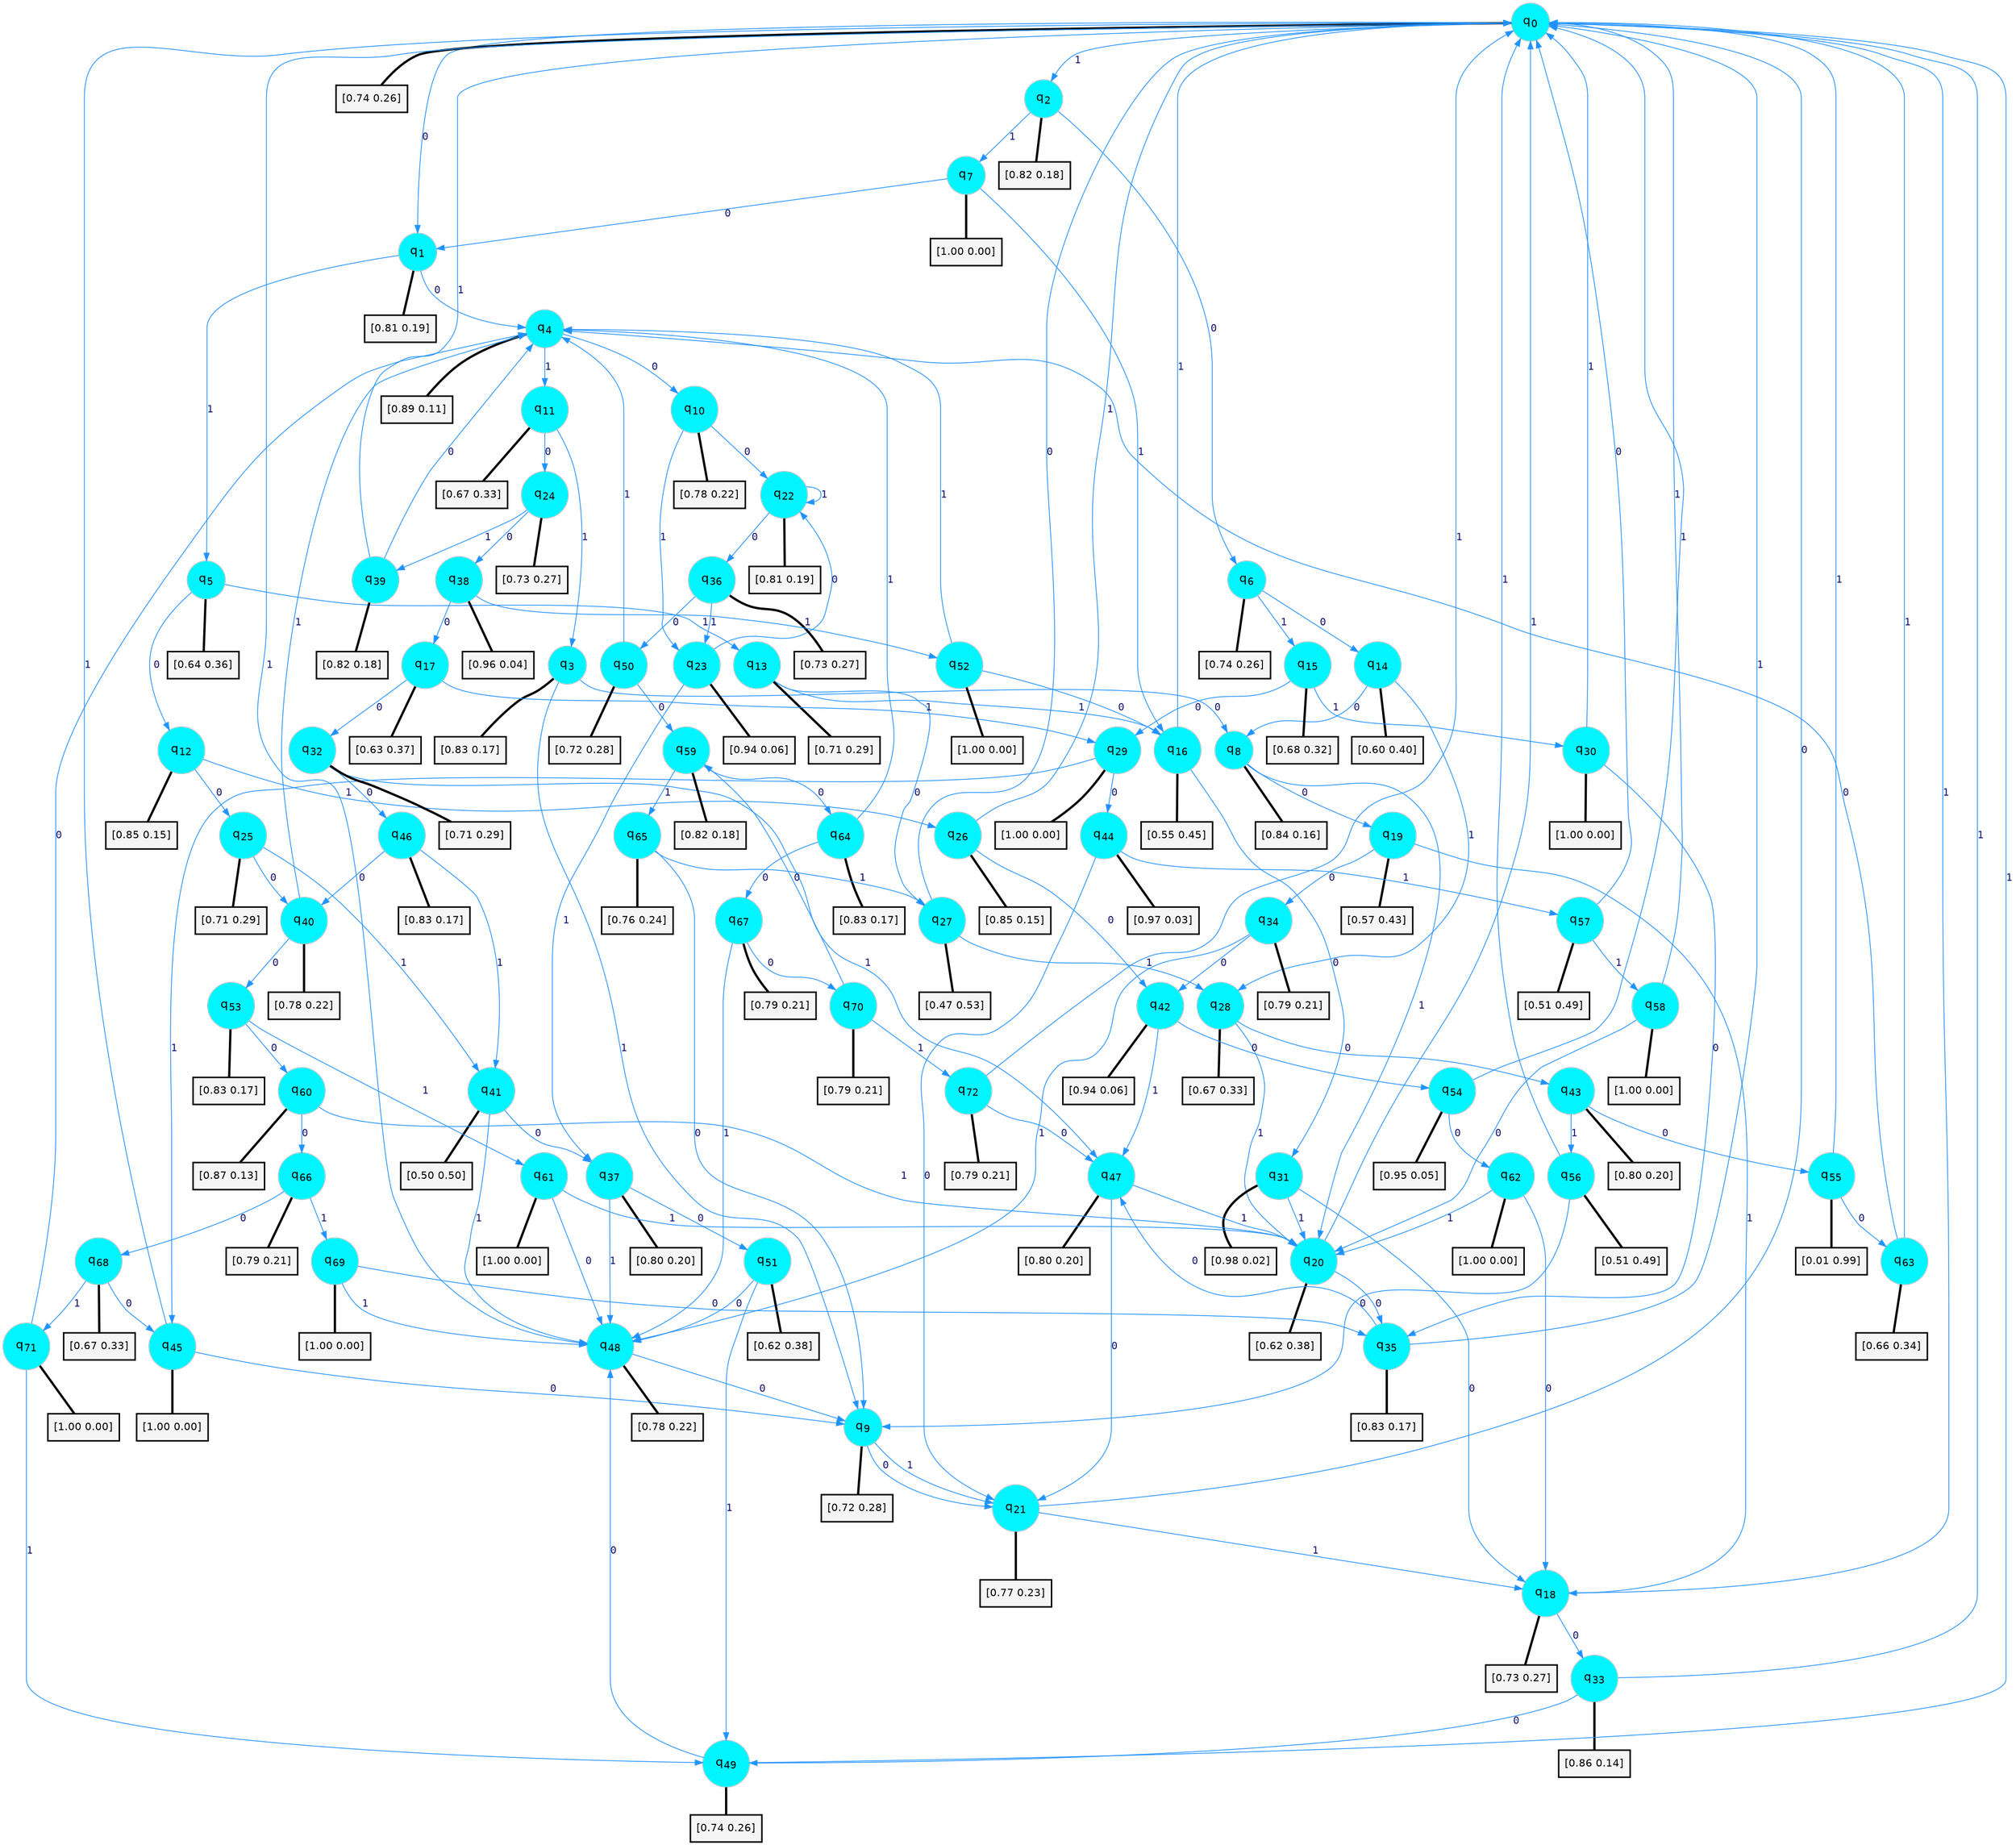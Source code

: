 digraph G {
graph [
bgcolor=transparent, dpi=300, rankdir=TD, size="40,25"];
node [
color=gray, fillcolor=turquoise1, fontcolor=black, fontname=Helvetica, fontsize=16, fontweight=bold, shape=circle, style=filled];
edge [
arrowsize=1, color=dodgerblue1, fontcolor=midnightblue, fontname=courier, fontweight=bold, penwidth=1, style=solid, weight=20];
0[label=<q<SUB>0</SUB>>];
1[label=<q<SUB>1</SUB>>];
2[label=<q<SUB>2</SUB>>];
3[label=<q<SUB>3</SUB>>];
4[label=<q<SUB>4</SUB>>];
5[label=<q<SUB>5</SUB>>];
6[label=<q<SUB>6</SUB>>];
7[label=<q<SUB>7</SUB>>];
8[label=<q<SUB>8</SUB>>];
9[label=<q<SUB>9</SUB>>];
10[label=<q<SUB>10</SUB>>];
11[label=<q<SUB>11</SUB>>];
12[label=<q<SUB>12</SUB>>];
13[label=<q<SUB>13</SUB>>];
14[label=<q<SUB>14</SUB>>];
15[label=<q<SUB>15</SUB>>];
16[label=<q<SUB>16</SUB>>];
17[label=<q<SUB>17</SUB>>];
18[label=<q<SUB>18</SUB>>];
19[label=<q<SUB>19</SUB>>];
20[label=<q<SUB>20</SUB>>];
21[label=<q<SUB>21</SUB>>];
22[label=<q<SUB>22</SUB>>];
23[label=<q<SUB>23</SUB>>];
24[label=<q<SUB>24</SUB>>];
25[label=<q<SUB>25</SUB>>];
26[label=<q<SUB>26</SUB>>];
27[label=<q<SUB>27</SUB>>];
28[label=<q<SUB>28</SUB>>];
29[label=<q<SUB>29</SUB>>];
30[label=<q<SUB>30</SUB>>];
31[label=<q<SUB>31</SUB>>];
32[label=<q<SUB>32</SUB>>];
33[label=<q<SUB>33</SUB>>];
34[label=<q<SUB>34</SUB>>];
35[label=<q<SUB>35</SUB>>];
36[label=<q<SUB>36</SUB>>];
37[label=<q<SUB>37</SUB>>];
38[label=<q<SUB>38</SUB>>];
39[label=<q<SUB>39</SUB>>];
40[label=<q<SUB>40</SUB>>];
41[label=<q<SUB>41</SUB>>];
42[label=<q<SUB>42</SUB>>];
43[label=<q<SUB>43</SUB>>];
44[label=<q<SUB>44</SUB>>];
45[label=<q<SUB>45</SUB>>];
46[label=<q<SUB>46</SUB>>];
47[label=<q<SUB>47</SUB>>];
48[label=<q<SUB>48</SUB>>];
49[label=<q<SUB>49</SUB>>];
50[label=<q<SUB>50</SUB>>];
51[label=<q<SUB>51</SUB>>];
52[label=<q<SUB>52</SUB>>];
53[label=<q<SUB>53</SUB>>];
54[label=<q<SUB>54</SUB>>];
55[label=<q<SUB>55</SUB>>];
56[label=<q<SUB>56</SUB>>];
57[label=<q<SUB>57</SUB>>];
58[label=<q<SUB>58</SUB>>];
59[label=<q<SUB>59</SUB>>];
60[label=<q<SUB>60</SUB>>];
61[label=<q<SUB>61</SUB>>];
62[label=<q<SUB>62</SUB>>];
63[label=<q<SUB>63</SUB>>];
64[label=<q<SUB>64</SUB>>];
65[label=<q<SUB>65</SUB>>];
66[label=<q<SUB>66</SUB>>];
67[label=<q<SUB>67</SUB>>];
68[label=<q<SUB>68</SUB>>];
69[label=<q<SUB>69</SUB>>];
70[label=<q<SUB>70</SUB>>];
71[label=<q<SUB>71</SUB>>];
72[label=<q<SUB>72</SUB>>];
73[label="[0.74 0.26]", shape=box,fontcolor=black, fontname=Helvetica, fontsize=14, penwidth=2, fillcolor=whitesmoke,color=black];
74[label="[0.81 0.19]", shape=box,fontcolor=black, fontname=Helvetica, fontsize=14, penwidth=2, fillcolor=whitesmoke,color=black];
75[label="[0.82 0.18]", shape=box,fontcolor=black, fontname=Helvetica, fontsize=14, penwidth=2, fillcolor=whitesmoke,color=black];
76[label="[0.83 0.17]", shape=box,fontcolor=black, fontname=Helvetica, fontsize=14, penwidth=2, fillcolor=whitesmoke,color=black];
77[label="[0.89 0.11]", shape=box,fontcolor=black, fontname=Helvetica, fontsize=14, penwidth=2, fillcolor=whitesmoke,color=black];
78[label="[0.64 0.36]", shape=box,fontcolor=black, fontname=Helvetica, fontsize=14, penwidth=2, fillcolor=whitesmoke,color=black];
79[label="[0.74 0.26]", shape=box,fontcolor=black, fontname=Helvetica, fontsize=14, penwidth=2, fillcolor=whitesmoke,color=black];
80[label="[1.00 0.00]", shape=box,fontcolor=black, fontname=Helvetica, fontsize=14, penwidth=2, fillcolor=whitesmoke,color=black];
81[label="[0.84 0.16]", shape=box,fontcolor=black, fontname=Helvetica, fontsize=14, penwidth=2, fillcolor=whitesmoke,color=black];
82[label="[0.72 0.28]", shape=box,fontcolor=black, fontname=Helvetica, fontsize=14, penwidth=2, fillcolor=whitesmoke,color=black];
83[label="[0.78 0.22]", shape=box,fontcolor=black, fontname=Helvetica, fontsize=14, penwidth=2, fillcolor=whitesmoke,color=black];
84[label="[0.67 0.33]", shape=box,fontcolor=black, fontname=Helvetica, fontsize=14, penwidth=2, fillcolor=whitesmoke,color=black];
85[label="[0.85 0.15]", shape=box,fontcolor=black, fontname=Helvetica, fontsize=14, penwidth=2, fillcolor=whitesmoke,color=black];
86[label="[0.71 0.29]", shape=box,fontcolor=black, fontname=Helvetica, fontsize=14, penwidth=2, fillcolor=whitesmoke,color=black];
87[label="[0.60 0.40]", shape=box,fontcolor=black, fontname=Helvetica, fontsize=14, penwidth=2, fillcolor=whitesmoke,color=black];
88[label="[0.68 0.32]", shape=box,fontcolor=black, fontname=Helvetica, fontsize=14, penwidth=2, fillcolor=whitesmoke,color=black];
89[label="[0.55 0.45]", shape=box,fontcolor=black, fontname=Helvetica, fontsize=14, penwidth=2, fillcolor=whitesmoke,color=black];
90[label="[0.63 0.37]", shape=box,fontcolor=black, fontname=Helvetica, fontsize=14, penwidth=2, fillcolor=whitesmoke,color=black];
91[label="[0.73 0.27]", shape=box,fontcolor=black, fontname=Helvetica, fontsize=14, penwidth=2, fillcolor=whitesmoke,color=black];
92[label="[0.57 0.43]", shape=box,fontcolor=black, fontname=Helvetica, fontsize=14, penwidth=2, fillcolor=whitesmoke,color=black];
93[label="[0.62 0.38]", shape=box,fontcolor=black, fontname=Helvetica, fontsize=14, penwidth=2, fillcolor=whitesmoke,color=black];
94[label="[0.77 0.23]", shape=box,fontcolor=black, fontname=Helvetica, fontsize=14, penwidth=2, fillcolor=whitesmoke,color=black];
95[label="[0.81 0.19]", shape=box,fontcolor=black, fontname=Helvetica, fontsize=14, penwidth=2, fillcolor=whitesmoke,color=black];
96[label="[0.94 0.06]", shape=box,fontcolor=black, fontname=Helvetica, fontsize=14, penwidth=2, fillcolor=whitesmoke,color=black];
97[label="[0.73 0.27]", shape=box,fontcolor=black, fontname=Helvetica, fontsize=14, penwidth=2, fillcolor=whitesmoke,color=black];
98[label="[0.71 0.29]", shape=box,fontcolor=black, fontname=Helvetica, fontsize=14, penwidth=2, fillcolor=whitesmoke,color=black];
99[label="[0.85 0.15]", shape=box,fontcolor=black, fontname=Helvetica, fontsize=14, penwidth=2, fillcolor=whitesmoke,color=black];
100[label="[0.47 0.53]", shape=box,fontcolor=black, fontname=Helvetica, fontsize=14, penwidth=2, fillcolor=whitesmoke,color=black];
101[label="[0.67 0.33]", shape=box,fontcolor=black, fontname=Helvetica, fontsize=14, penwidth=2, fillcolor=whitesmoke,color=black];
102[label="[1.00 0.00]", shape=box,fontcolor=black, fontname=Helvetica, fontsize=14, penwidth=2, fillcolor=whitesmoke,color=black];
103[label="[1.00 0.00]", shape=box,fontcolor=black, fontname=Helvetica, fontsize=14, penwidth=2, fillcolor=whitesmoke,color=black];
104[label="[0.98 0.02]", shape=box,fontcolor=black, fontname=Helvetica, fontsize=14, penwidth=2, fillcolor=whitesmoke,color=black];
105[label="[0.71 0.29]", shape=box,fontcolor=black, fontname=Helvetica, fontsize=14, penwidth=2, fillcolor=whitesmoke,color=black];
106[label="[0.86 0.14]", shape=box,fontcolor=black, fontname=Helvetica, fontsize=14, penwidth=2, fillcolor=whitesmoke,color=black];
107[label="[0.79 0.21]", shape=box,fontcolor=black, fontname=Helvetica, fontsize=14, penwidth=2, fillcolor=whitesmoke,color=black];
108[label="[0.83 0.17]", shape=box,fontcolor=black, fontname=Helvetica, fontsize=14, penwidth=2, fillcolor=whitesmoke,color=black];
109[label="[0.73 0.27]", shape=box,fontcolor=black, fontname=Helvetica, fontsize=14, penwidth=2, fillcolor=whitesmoke,color=black];
110[label="[0.80 0.20]", shape=box,fontcolor=black, fontname=Helvetica, fontsize=14, penwidth=2, fillcolor=whitesmoke,color=black];
111[label="[0.96 0.04]", shape=box,fontcolor=black, fontname=Helvetica, fontsize=14, penwidth=2, fillcolor=whitesmoke,color=black];
112[label="[0.82 0.18]", shape=box,fontcolor=black, fontname=Helvetica, fontsize=14, penwidth=2, fillcolor=whitesmoke,color=black];
113[label="[0.78 0.22]", shape=box,fontcolor=black, fontname=Helvetica, fontsize=14, penwidth=2, fillcolor=whitesmoke,color=black];
114[label="[0.50 0.50]", shape=box,fontcolor=black, fontname=Helvetica, fontsize=14, penwidth=2, fillcolor=whitesmoke,color=black];
115[label="[0.94 0.06]", shape=box,fontcolor=black, fontname=Helvetica, fontsize=14, penwidth=2, fillcolor=whitesmoke,color=black];
116[label="[0.80 0.20]", shape=box,fontcolor=black, fontname=Helvetica, fontsize=14, penwidth=2, fillcolor=whitesmoke,color=black];
117[label="[0.97 0.03]", shape=box,fontcolor=black, fontname=Helvetica, fontsize=14, penwidth=2, fillcolor=whitesmoke,color=black];
118[label="[1.00 0.00]", shape=box,fontcolor=black, fontname=Helvetica, fontsize=14, penwidth=2, fillcolor=whitesmoke,color=black];
119[label="[0.83 0.17]", shape=box,fontcolor=black, fontname=Helvetica, fontsize=14, penwidth=2, fillcolor=whitesmoke,color=black];
120[label="[0.80 0.20]", shape=box,fontcolor=black, fontname=Helvetica, fontsize=14, penwidth=2, fillcolor=whitesmoke,color=black];
121[label="[0.78 0.22]", shape=box,fontcolor=black, fontname=Helvetica, fontsize=14, penwidth=2, fillcolor=whitesmoke,color=black];
122[label="[0.74 0.26]", shape=box,fontcolor=black, fontname=Helvetica, fontsize=14, penwidth=2, fillcolor=whitesmoke,color=black];
123[label="[0.72 0.28]", shape=box,fontcolor=black, fontname=Helvetica, fontsize=14, penwidth=2, fillcolor=whitesmoke,color=black];
124[label="[0.62 0.38]", shape=box,fontcolor=black, fontname=Helvetica, fontsize=14, penwidth=2, fillcolor=whitesmoke,color=black];
125[label="[1.00 0.00]", shape=box,fontcolor=black, fontname=Helvetica, fontsize=14, penwidth=2, fillcolor=whitesmoke,color=black];
126[label="[0.83 0.17]", shape=box,fontcolor=black, fontname=Helvetica, fontsize=14, penwidth=2, fillcolor=whitesmoke,color=black];
127[label="[0.95 0.05]", shape=box,fontcolor=black, fontname=Helvetica, fontsize=14, penwidth=2, fillcolor=whitesmoke,color=black];
128[label="[0.01 0.99]", shape=box,fontcolor=black, fontname=Helvetica, fontsize=14, penwidth=2, fillcolor=whitesmoke,color=black];
129[label="[0.51 0.49]", shape=box,fontcolor=black, fontname=Helvetica, fontsize=14, penwidth=2, fillcolor=whitesmoke,color=black];
130[label="[0.51 0.49]", shape=box,fontcolor=black, fontname=Helvetica, fontsize=14, penwidth=2, fillcolor=whitesmoke,color=black];
131[label="[1.00 0.00]", shape=box,fontcolor=black, fontname=Helvetica, fontsize=14, penwidth=2, fillcolor=whitesmoke,color=black];
132[label="[0.82 0.18]", shape=box,fontcolor=black, fontname=Helvetica, fontsize=14, penwidth=2, fillcolor=whitesmoke,color=black];
133[label="[0.87 0.13]", shape=box,fontcolor=black, fontname=Helvetica, fontsize=14, penwidth=2, fillcolor=whitesmoke,color=black];
134[label="[1.00 0.00]", shape=box,fontcolor=black, fontname=Helvetica, fontsize=14, penwidth=2, fillcolor=whitesmoke,color=black];
135[label="[1.00 0.00]", shape=box,fontcolor=black, fontname=Helvetica, fontsize=14, penwidth=2, fillcolor=whitesmoke,color=black];
136[label="[0.66 0.34]", shape=box,fontcolor=black, fontname=Helvetica, fontsize=14, penwidth=2, fillcolor=whitesmoke,color=black];
137[label="[0.83 0.17]", shape=box,fontcolor=black, fontname=Helvetica, fontsize=14, penwidth=2, fillcolor=whitesmoke,color=black];
138[label="[0.76 0.24]", shape=box,fontcolor=black, fontname=Helvetica, fontsize=14, penwidth=2, fillcolor=whitesmoke,color=black];
139[label="[0.79 0.21]", shape=box,fontcolor=black, fontname=Helvetica, fontsize=14, penwidth=2, fillcolor=whitesmoke,color=black];
140[label="[0.79 0.21]", shape=box,fontcolor=black, fontname=Helvetica, fontsize=14, penwidth=2, fillcolor=whitesmoke,color=black];
141[label="[0.67 0.33]", shape=box,fontcolor=black, fontname=Helvetica, fontsize=14, penwidth=2, fillcolor=whitesmoke,color=black];
142[label="[1.00 0.00]", shape=box,fontcolor=black, fontname=Helvetica, fontsize=14, penwidth=2, fillcolor=whitesmoke,color=black];
143[label="[0.79 0.21]", shape=box,fontcolor=black, fontname=Helvetica, fontsize=14, penwidth=2, fillcolor=whitesmoke,color=black];
144[label="[1.00 0.00]", shape=box,fontcolor=black, fontname=Helvetica, fontsize=14, penwidth=2, fillcolor=whitesmoke,color=black];
145[label="[0.79 0.21]", shape=box,fontcolor=black, fontname=Helvetica, fontsize=14, penwidth=2, fillcolor=whitesmoke,color=black];
0->1 [label=0];
0->2 [label=1];
0->73 [arrowhead=none, penwidth=3,color=black];
1->4 [label=0];
1->5 [label=1];
1->74 [arrowhead=none, penwidth=3,color=black];
2->6 [label=0];
2->7 [label=1];
2->75 [arrowhead=none, penwidth=3,color=black];
3->8 [label=0];
3->9 [label=1];
3->76 [arrowhead=none, penwidth=3,color=black];
4->10 [label=0];
4->11 [label=1];
4->77 [arrowhead=none, penwidth=3,color=black];
5->12 [label=0];
5->13 [label=1];
5->78 [arrowhead=none, penwidth=3,color=black];
6->14 [label=0];
6->15 [label=1];
6->79 [arrowhead=none, penwidth=3,color=black];
7->1 [label=0];
7->16 [label=1];
7->80 [arrowhead=none, penwidth=3,color=black];
8->19 [label=0];
8->20 [label=1];
8->81 [arrowhead=none, penwidth=3,color=black];
9->21 [label=0];
9->21 [label=1];
9->82 [arrowhead=none, penwidth=3,color=black];
10->22 [label=0];
10->23 [label=1];
10->83 [arrowhead=none, penwidth=3,color=black];
11->24 [label=0];
11->3 [label=1];
11->84 [arrowhead=none, penwidth=3,color=black];
12->25 [label=0];
12->26 [label=1];
12->85 [arrowhead=none, penwidth=3,color=black];
13->27 [label=0];
13->16 [label=1];
13->86 [arrowhead=none, penwidth=3,color=black];
14->8 [label=0];
14->28 [label=1];
14->87 [arrowhead=none, penwidth=3,color=black];
15->29 [label=0];
15->30 [label=1];
15->88 [arrowhead=none, penwidth=3,color=black];
16->31 [label=0];
16->0 [label=1];
16->89 [arrowhead=none, penwidth=3,color=black];
17->32 [label=0];
17->29 [label=1];
17->90 [arrowhead=none, penwidth=3,color=black];
18->33 [label=0];
18->0 [label=1];
18->91 [arrowhead=none, penwidth=3,color=black];
19->34 [label=0];
19->18 [label=1];
19->92 [arrowhead=none, penwidth=3,color=black];
20->35 [label=0];
20->0 [label=1];
20->93 [arrowhead=none, penwidth=3,color=black];
21->0 [label=0];
21->18 [label=1];
21->94 [arrowhead=none, penwidth=3,color=black];
22->36 [label=0];
22->22 [label=1];
22->95 [arrowhead=none, penwidth=3,color=black];
23->22 [label=0];
23->37 [label=1];
23->96 [arrowhead=none, penwidth=3,color=black];
24->38 [label=0];
24->39 [label=1];
24->97 [arrowhead=none, penwidth=3,color=black];
25->40 [label=0];
25->41 [label=1];
25->98 [arrowhead=none, penwidth=3,color=black];
26->42 [label=0];
26->0 [label=1];
26->99 [arrowhead=none, penwidth=3,color=black];
27->0 [label=0];
27->28 [label=1];
27->100 [arrowhead=none, penwidth=3,color=black];
28->43 [label=0];
28->20 [label=1];
28->101 [arrowhead=none, penwidth=3,color=black];
29->44 [label=0];
29->45 [label=1];
29->102 [arrowhead=none, penwidth=3,color=black];
30->35 [label=0];
30->0 [label=1];
30->103 [arrowhead=none, penwidth=3,color=black];
31->18 [label=0];
31->20 [label=1];
31->104 [arrowhead=none, penwidth=3,color=black];
32->46 [label=0];
32->47 [label=1];
32->105 [arrowhead=none, penwidth=3,color=black];
33->49 [label=0];
33->0 [label=1];
33->106 [arrowhead=none, penwidth=3,color=black];
34->42 [label=0];
34->48 [label=1];
34->107 [arrowhead=none, penwidth=3,color=black];
35->47 [label=0];
35->0 [label=1];
35->108 [arrowhead=none, penwidth=3,color=black];
36->50 [label=0];
36->23 [label=1];
36->109 [arrowhead=none, penwidth=3,color=black];
37->51 [label=0];
37->48 [label=1];
37->110 [arrowhead=none, penwidth=3,color=black];
38->17 [label=0];
38->52 [label=1];
38->111 [arrowhead=none, penwidth=3,color=black];
39->4 [label=0];
39->0 [label=1];
39->112 [arrowhead=none, penwidth=3,color=black];
40->53 [label=0];
40->4 [label=1];
40->113 [arrowhead=none, penwidth=3,color=black];
41->37 [label=0];
41->48 [label=1];
41->114 [arrowhead=none, penwidth=3,color=black];
42->54 [label=0];
42->47 [label=1];
42->115 [arrowhead=none, penwidth=3,color=black];
43->55 [label=0];
43->56 [label=1];
43->116 [arrowhead=none, penwidth=3,color=black];
44->21 [label=0];
44->57 [label=1];
44->117 [arrowhead=none, penwidth=3,color=black];
45->9 [label=0];
45->0 [label=1];
45->118 [arrowhead=none, penwidth=3,color=black];
46->40 [label=0];
46->41 [label=1];
46->119 [arrowhead=none, penwidth=3,color=black];
47->21 [label=0];
47->20 [label=1];
47->120 [arrowhead=none, penwidth=3,color=black];
48->9 [label=0];
48->0 [label=1];
48->121 [arrowhead=none, penwidth=3,color=black];
49->48 [label=0];
49->0 [label=1];
49->122 [arrowhead=none, penwidth=3,color=black];
50->59 [label=0];
50->4 [label=1];
50->123 [arrowhead=none, penwidth=3,color=black];
51->48 [label=0];
51->49 [label=1];
51->124 [arrowhead=none, penwidth=3,color=black];
52->16 [label=0];
52->4 [label=1];
52->125 [arrowhead=none, penwidth=3,color=black];
53->60 [label=0];
53->61 [label=1];
53->126 [arrowhead=none, penwidth=3,color=black];
54->62 [label=0];
54->0 [label=1];
54->127 [arrowhead=none, penwidth=3,color=black];
55->63 [label=0];
55->0 [label=1];
55->128 [arrowhead=none, penwidth=3,color=black];
56->9 [label=0];
56->0 [label=1];
56->129 [arrowhead=none, penwidth=3,color=black];
57->0 [label=0];
57->58 [label=1];
57->130 [arrowhead=none, penwidth=3,color=black];
58->20 [label=0];
58->0 [label=1];
58->131 [arrowhead=none, penwidth=3,color=black];
59->64 [label=0];
59->65 [label=1];
59->132 [arrowhead=none, penwidth=3,color=black];
60->66 [label=0];
60->20 [label=1];
60->133 [arrowhead=none, penwidth=3,color=black];
61->48 [label=0];
61->20 [label=1];
61->134 [arrowhead=none, penwidth=3,color=black];
62->18 [label=0];
62->20 [label=1];
62->135 [arrowhead=none, penwidth=3,color=black];
63->4 [label=0];
63->0 [label=1];
63->136 [arrowhead=none, penwidth=3,color=black];
64->67 [label=0];
64->4 [label=1];
64->137 [arrowhead=none, penwidth=3,color=black];
65->9 [label=0];
65->27 [label=1];
65->138 [arrowhead=none, penwidth=3,color=black];
66->68 [label=0];
66->69 [label=1];
66->139 [arrowhead=none, penwidth=3,color=black];
67->70 [label=0];
67->48 [label=1];
67->140 [arrowhead=none, penwidth=3,color=black];
68->45 [label=0];
68->71 [label=1];
68->141 [arrowhead=none, penwidth=3,color=black];
69->35 [label=0];
69->48 [label=1];
69->142 [arrowhead=none, penwidth=3,color=black];
70->59 [label=0];
70->72 [label=1];
70->143 [arrowhead=none, penwidth=3,color=black];
71->4 [label=0];
71->49 [label=1];
71->144 [arrowhead=none, penwidth=3,color=black];
72->47 [label=0];
72->0 [label=1];
72->145 [arrowhead=none, penwidth=3,color=black];
}
